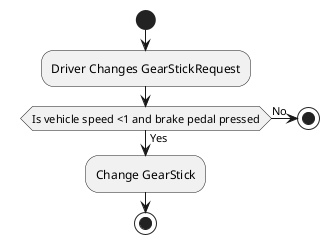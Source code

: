 @startuml
start
:Driver Changes GearStickRequest;
if (Is vehicle speed <1 and brake pedal pressed) then (No)
    stop
else (Yes)
    :Change GearStick;
endif
stop
@enduml